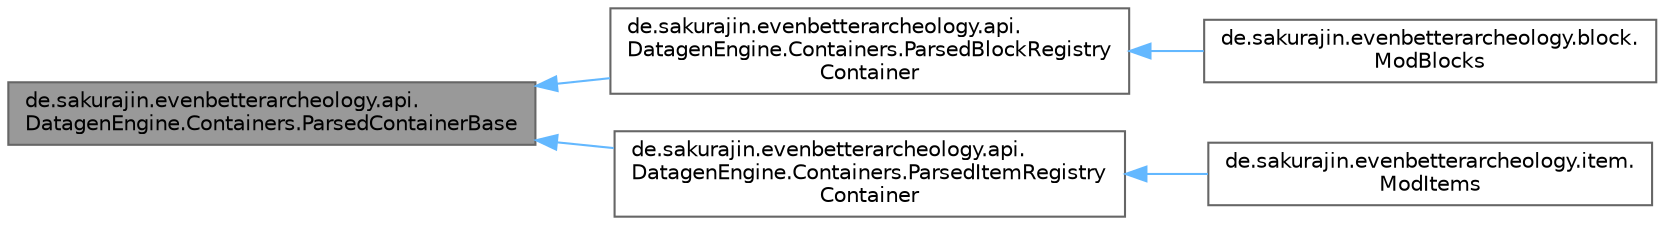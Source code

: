 digraph "de.sakurajin.evenbetterarcheology.api.DatagenEngine.Containers.ParsedContainerBase"
{
 // LATEX_PDF_SIZE
  bgcolor="transparent";
  edge [fontname=Helvetica,fontsize=10,labelfontname=Helvetica,labelfontsize=10];
  node [fontname=Helvetica,fontsize=10,shape=box,height=0.2,width=0.4];
  rankdir="LR";
  Node1 [label="de.sakurajin.evenbetterarcheology.api.\lDatagenEngine.Containers.ParsedContainerBase",height=0.2,width=0.4,color="gray40", fillcolor="grey60", style="filled", fontcolor="black",tooltip="The base class to automatically parse all items and blocks in a class."];
  Node1 -> Node2 [dir="back",color="steelblue1",style="solid"];
  Node2 [label="de.sakurajin.evenbetterarcheology.api.\lDatagenEngine.Containers.ParsedBlockRegistry\lContainer",height=0.2,width=0.4,color="gray40", fillcolor="white", style="filled",URL="$classde_1_1sakurajin_1_1evenbetterarcheology_1_1api_1_1DatagenEngine_1_1Containers_1_1ParsedBlockRegistryContainer.html",tooltip="A ParsedBlockRegistryContainer is a Block Registry Container that works with the DatagenAPI."];
  Node2 -> Node3 [dir="back",color="steelblue1",style="solid"];
  Node3 [label="de.sakurajin.evenbetterarcheology.block.\lModBlocks",height=0.2,width=0.4,color="gray40", fillcolor="white", style="filled",URL="$classde_1_1sakurajin_1_1evenbetterarcheology_1_1block_1_1ModBlocks.html",tooltip=" "];
  Node1 -> Node4 [dir="back",color="steelblue1",style="solid"];
  Node4 [label="de.sakurajin.evenbetterarcheology.api.\lDatagenEngine.Containers.ParsedItemRegistry\lContainer",height=0.2,width=0.4,color="gray40", fillcolor="white", style="filled",URL="$classde_1_1sakurajin_1_1evenbetterarcheology_1_1api_1_1DatagenEngine_1_1Containers_1_1ParsedItemRegistryContainer.html",tooltip="A ParsedItemRegistryContainer is a Item Registry Container that works with the DatagenAPI."];
  Node4 -> Node5 [dir="back",color="steelblue1",style="solid"];
  Node5 [label="de.sakurajin.evenbetterarcheology.item.\lModItems",height=0.2,width=0.4,color="gray40", fillcolor="white", style="filled",URL="$classde_1_1sakurajin_1_1evenbetterarcheology_1_1item_1_1ModItems.html",tooltip=" "];
}

